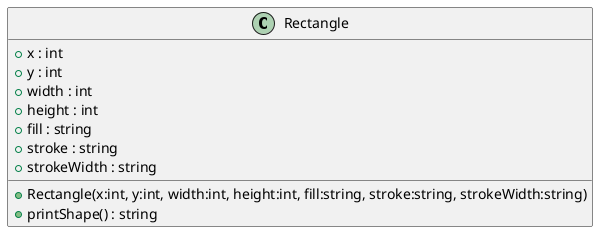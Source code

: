 @startuml
class Rectangle {
    + x : int
    + y : int
    + width : int
    + height : int
    + fill : string
    + stroke : string
    + strokeWidth : string
    + Rectangle(x:int, y:int, width:int, height:int, fill:string, stroke:string, strokeWidth:string)
    + printShape() : string
}
@enduml
